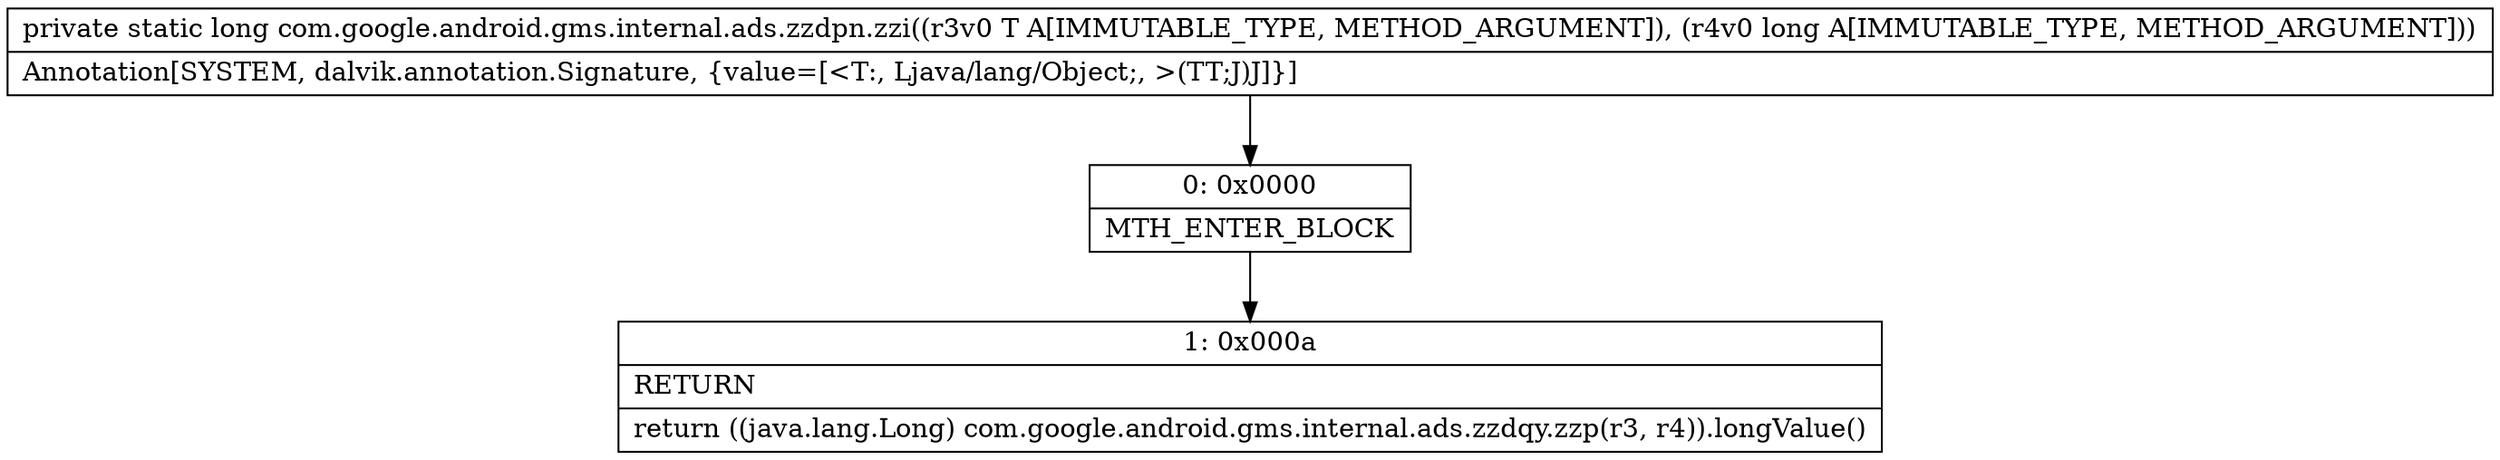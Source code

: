 digraph "CFG forcom.google.android.gms.internal.ads.zzdpn.zzi(Ljava\/lang\/Object;J)J" {
Node_0 [shape=record,label="{0\:\ 0x0000|MTH_ENTER_BLOCK\l}"];
Node_1 [shape=record,label="{1\:\ 0x000a|RETURN\l|return ((java.lang.Long) com.google.android.gms.internal.ads.zzdqy.zzp(r3, r4)).longValue()\l}"];
MethodNode[shape=record,label="{private static long com.google.android.gms.internal.ads.zzdpn.zzi((r3v0 T A[IMMUTABLE_TYPE, METHOD_ARGUMENT]), (r4v0 long A[IMMUTABLE_TYPE, METHOD_ARGUMENT]))  | Annotation[SYSTEM, dalvik.annotation.Signature, \{value=[\<T:, Ljava\/lang\/Object;, \>(TT;J)J]\}]\l}"];
MethodNode -> Node_0;
Node_0 -> Node_1;
}

